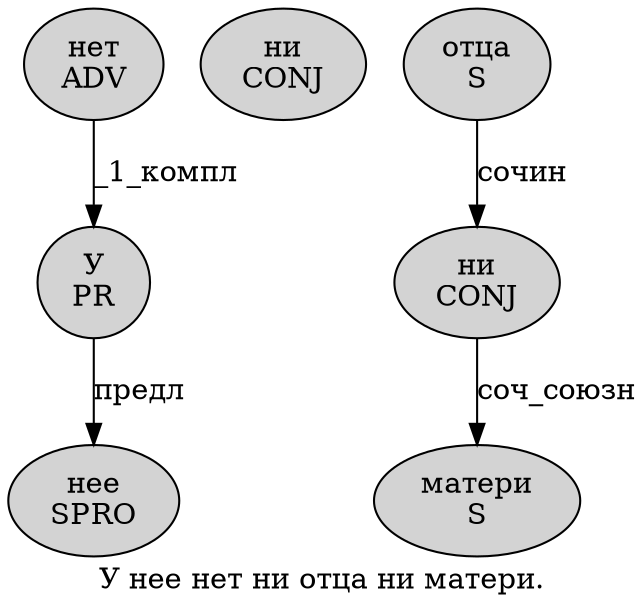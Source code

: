 digraph SENTENCE_2306 {
	graph [label="У нее нет ни отца ни матери."]
	node [style=filled]
		0 [label="У
PR" color="" fillcolor=lightgray penwidth=1 shape=ellipse]
		1 [label="нее
SPRO" color="" fillcolor=lightgray penwidth=1 shape=ellipse]
		2 [label="нет
ADV" color="" fillcolor=lightgray penwidth=1 shape=ellipse]
		3 [label="ни
CONJ" color="" fillcolor=lightgray penwidth=1 shape=ellipse]
		4 [label="отца
S" color="" fillcolor=lightgray penwidth=1 shape=ellipse]
		5 [label="ни
CONJ" color="" fillcolor=lightgray penwidth=1 shape=ellipse]
		6 [label="матери
S" color="" fillcolor=lightgray penwidth=1 shape=ellipse]
			0 -> 1 [label="предл"]
			5 -> 6 [label="соч_союзн"]
			4 -> 5 [label="сочин"]
			2 -> 0 [label="_1_компл"]
}